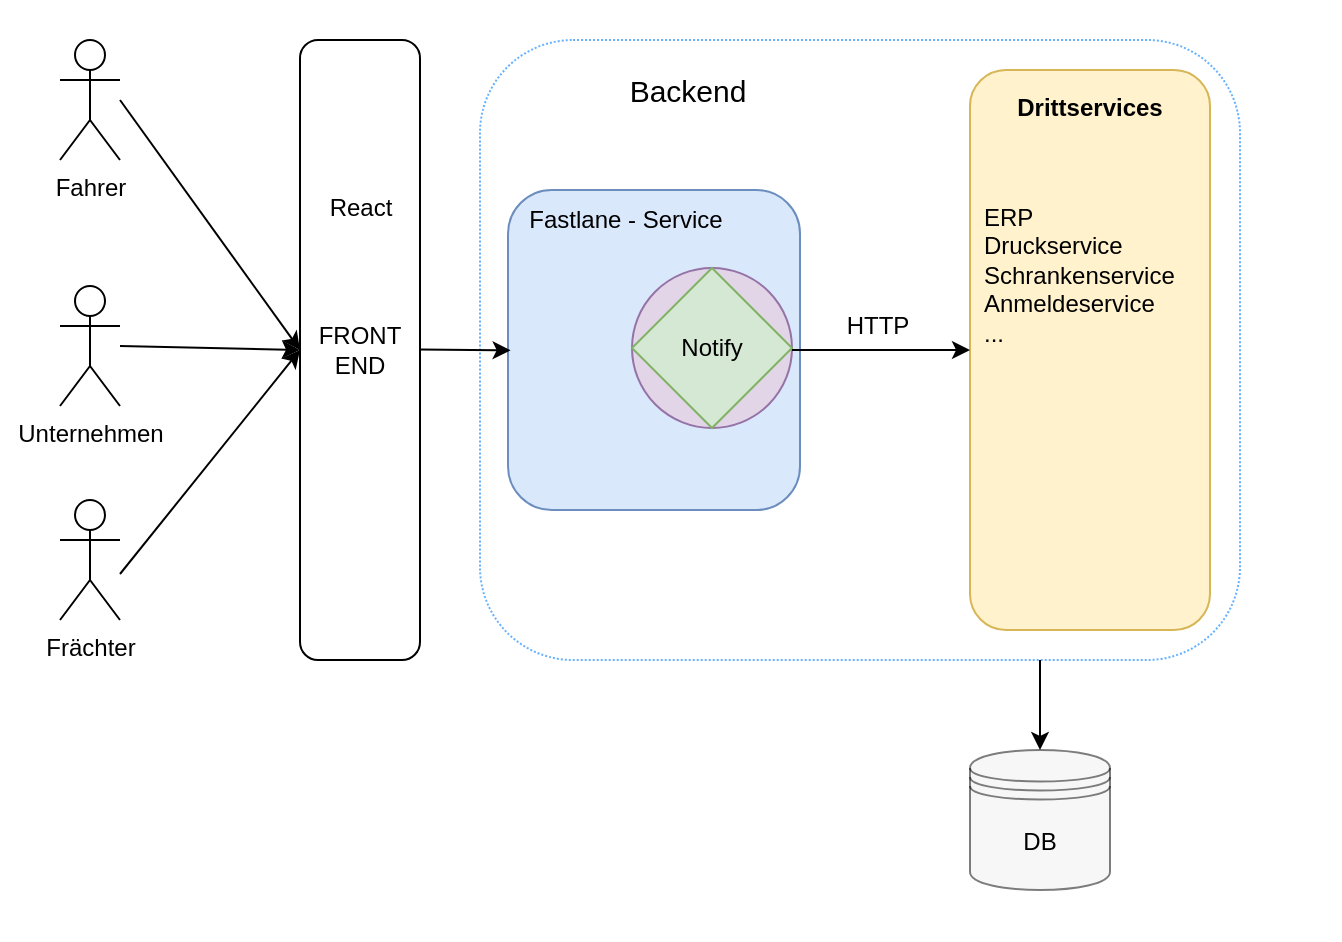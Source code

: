 <mxfile version="21.7.4" type="device">
  <diagram name="Seite-1" id="GtLHwQXiSzx-rs9cIBcj">
    <mxGraphModel dx="830" dy="444" grid="1" gridSize="10" guides="1" tooltips="1" connect="1" arrows="1" fold="1" page="1" pageScale="1" pageWidth="827" pageHeight="1169" math="0" shadow="0">
      <root>
        <mxCell id="0" />
        <mxCell id="1" parent="0" />
        <mxCell id="vXIWkFhCfLBZlv1aFd-6-11" value="" style="rounded=1;whiteSpace=wrap;html=1;strokeColor=none;" vertex="1" parent="1">
          <mxGeometry x="50" y="210" width="670" height="470" as="geometry" />
        </mxCell>
        <mxCell id="rw2DY65giYJcTBjvSFZJ-32" value="" style="rounded=1;whiteSpace=wrap;html=1;fillColor=none;dashed=1;dashPattern=1 1;strokeColor=#66B2FF;" parent="1" vertex="1">
          <mxGeometry x="290" y="230" width="380" height="310" as="geometry" />
        </mxCell>
        <mxCell id="vXIWkFhCfLBZlv1aFd-6-1" value="" style="rounded=1;whiteSpace=wrap;html=1;fillColor=#dae8fc;strokeColor=#6c8ebf;" vertex="1" parent="1">
          <mxGeometry x="304" y="305" width="146" height="160" as="geometry" />
        </mxCell>
        <mxCell id="rw2DY65giYJcTBjvSFZJ-1" value="DB" style="shape=datastore;whiteSpace=wrap;html=1;fillColor=#eff0f0;opacity=50;" parent="1" vertex="1">
          <mxGeometry x="535" y="585" width="70" height="70" as="geometry" />
        </mxCell>
        <mxCell id="rw2DY65giYJcTBjvSFZJ-8" value="Unternehmen" style="shape=umlActor;verticalLabelPosition=bottom;verticalAlign=top;html=1;outlineConnect=0;" parent="1" vertex="1">
          <mxGeometry x="80" y="353" width="30" height="60" as="geometry" />
        </mxCell>
        <mxCell id="rw2DY65giYJcTBjvSFZJ-9" value="Fahrer" style="shape=umlActor;verticalLabelPosition=bottom;verticalAlign=top;html=1;outlineConnect=0;" parent="1" vertex="1">
          <mxGeometry x="80" y="230" width="30" height="60" as="geometry" />
        </mxCell>
        <mxCell id="rw2DY65giYJcTBjvSFZJ-10" value="Frächter" style="shape=umlActor;verticalLabelPosition=bottom;verticalAlign=top;html=1;outlineConnect=0;" parent="1" vertex="1">
          <mxGeometry x="80" y="460" width="30" height="60" as="geometry" />
        </mxCell>
        <mxCell id="rw2DY65giYJcTBjvSFZJ-18" value="" style="group" parent="1" vertex="1" connectable="0">
          <mxGeometry x="555" y="265" width="110" height="260" as="geometry" />
        </mxCell>
        <mxCell id="rw2DY65giYJcTBjvSFZJ-53" value="" style="rounded=1;whiteSpace=wrap;html=1;fillColor=#fff2cc;strokeColor=#d6b656;" parent="rw2DY65giYJcTBjvSFZJ-18" vertex="1">
          <mxGeometry x="-20" y="-20" width="120" height="280" as="geometry" />
        </mxCell>
        <mxCell id="vXIWkFhCfLBZlv1aFd-6-8" value="&lt;b&gt;Drittservices&lt;/b&gt;" style="text;html=1;strokeColor=none;fillColor=none;align=center;verticalAlign=middle;whiteSpace=wrap;rounded=0;" vertex="1" parent="rw2DY65giYJcTBjvSFZJ-18">
          <mxGeometry x="10" y="-16" width="60" height="30" as="geometry" />
        </mxCell>
        <mxCell id="vXIWkFhCfLBZlv1aFd-6-9" value="ERP&lt;br&gt;Druckservice&lt;br&gt;Schrankenservice&lt;br&gt;Anmeldeservice&lt;br&gt;..." style="text;html=1;strokeColor=none;fillColor=none;align=left;verticalAlign=top;whiteSpace=wrap;rounded=0;" vertex="1" parent="rw2DY65giYJcTBjvSFZJ-18">
          <mxGeometry x="-15" y="40" width="125" height="65" as="geometry" />
        </mxCell>
        <mxCell id="rw2DY65giYJcTBjvSFZJ-22" value="" style="group" parent="1" vertex="1" connectable="0">
          <mxGeometry x="366" y="344" width="80" height="80" as="geometry" />
        </mxCell>
        <mxCell id="rw2DY65giYJcTBjvSFZJ-23" value="" style="ellipse;whiteSpace=wrap;html=1;aspect=fixed;fillColor=#e1d5e7;strokeColor=#9673a6;" parent="rw2DY65giYJcTBjvSFZJ-22" vertex="1">
          <mxGeometry width="80" height="80" as="geometry" />
        </mxCell>
        <mxCell id="rw2DY65giYJcTBjvSFZJ-24" value="Notify" style="rhombus;whiteSpace=wrap;html=1;fillColor=#d5e8d4;strokeColor=#82b366;" parent="rw2DY65giYJcTBjvSFZJ-22" vertex="1">
          <mxGeometry width="80" height="80" as="geometry" />
        </mxCell>
        <mxCell id="rw2DY65giYJcTBjvSFZJ-28" value="FRONT&lt;br&gt;END" style="rounded=1;whiteSpace=wrap;html=1;strokeColor=#000000;fillColor=none;" parent="1" vertex="1">
          <mxGeometry x="200" y="230" width="60" height="310" as="geometry" />
        </mxCell>
        <mxCell id="rw2DY65giYJcTBjvSFZJ-34" value="&lt;font style=&quot;font-size: 15px;&quot;&gt;Backend&lt;/font&gt;" style="text;html=1;strokeColor=none;fillColor=none;align=center;verticalAlign=middle;whiteSpace=wrap;rounded=0;" parent="1" vertex="1">
          <mxGeometry x="364" y="240" width="60" height="30" as="geometry" />
        </mxCell>
        <mxCell id="rw2DY65giYJcTBjvSFZJ-42" value="" style="endArrow=classic;html=1;rounded=0;exitX=1;exitY=0.5;exitDx=0;exitDy=0;entryX=0.009;entryY=0.501;entryDx=0;entryDy=0;entryPerimeter=0;" parent="1" edge="1" target="vXIWkFhCfLBZlv1aFd-6-1">
          <mxGeometry width="50" height="50" relative="1" as="geometry">
            <mxPoint x="260" y="384.76" as="sourcePoint" />
            <mxPoint x="300" y="385" as="targetPoint" />
          </mxGeometry>
        </mxCell>
        <mxCell id="rw2DY65giYJcTBjvSFZJ-46" value="" style="endArrow=classic;html=1;rounded=0;entryX=0;entryY=0.5;entryDx=0;entryDy=0;" parent="1" target="rw2DY65giYJcTBjvSFZJ-28" edge="1">
          <mxGeometry width="50" height="50" relative="1" as="geometry">
            <mxPoint x="110" y="260" as="sourcePoint" />
            <mxPoint x="160" y="210" as="targetPoint" />
          </mxGeometry>
        </mxCell>
        <mxCell id="rw2DY65giYJcTBjvSFZJ-49" value="" style="endArrow=classic;html=1;rounded=0;entryX=0;entryY=0.5;entryDx=0;entryDy=0;" parent="1" target="rw2DY65giYJcTBjvSFZJ-28" edge="1">
          <mxGeometry width="50" height="50" relative="1" as="geometry">
            <mxPoint x="110" y="383" as="sourcePoint" />
            <mxPoint x="160" y="340" as="targetPoint" />
          </mxGeometry>
        </mxCell>
        <mxCell id="rw2DY65giYJcTBjvSFZJ-51" value="" style="endArrow=classic;html=1;rounded=0;entryX=0;entryY=0.5;entryDx=0;entryDy=0;" parent="1" target="rw2DY65giYJcTBjvSFZJ-28" edge="1">
          <mxGeometry width="50" height="50" relative="1" as="geometry">
            <mxPoint x="110" y="497" as="sourcePoint" />
            <mxPoint x="160" y="447" as="targetPoint" />
          </mxGeometry>
        </mxCell>
        <mxCell id="rw2DY65giYJcTBjvSFZJ-52" value="" style="endArrow=classic;html=1;rounded=0;entryX=0.5;entryY=0;entryDx=0;entryDy=0;" parent="1" target="rw2DY65giYJcTBjvSFZJ-1" edge="1">
          <mxGeometry width="50" height="50" relative="1" as="geometry">
            <mxPoint x="570" y="540" as="sourcePoint" />
            <mxPoint x="620" y="490" as="targetPoint" />
          </mxGeometry>
        </mxCell>
        <mxCell id="rw2DY65giYJcTBjvSFZJ-54" value="React" style="shape=image;html=1;verticalAlign=top;verticalLabelPosition=bottom;labelBackgroundColor=#ffffff;imageAspect=0;aspect=fixed;image=https://cdn1.iconfinder.com/data/icons/ionicons-fill-vol-2/512/logo-react-128.png" parent="1" vertex="1">
          <mxGeometry x="210" y="260" width="40" height="40" as="geometry" />
        </mxCell>
        <mxCell id="rw2DY65giYJcTBjvSFZJ-55" value="" style="shape=image;html=1;verticalAlign=top;verticalLabelPosition=bottom;labelBackgroundColor=#ffffff;imageAspect=0;aspect=fixed;image=https://cdn2.iconfinder.com/data/icons/boxicons-logos/24/bxl-spring-boot-128.png" parent="1" vertex="1">
          <mxGeometry x="310" y="231" width="48" height="48" as="geometry" />
        </mxCell>
        <mxCell id="vXIWkFhCfLBZlv1aFd-6-5" value="HTTP" style="text;html=1;strokeColor=none;fillColor=none;align=center;verticalAlign=middle;whiteSpace=wrap;rounded=0;" vertex="1" parent="1">
          <mxGeometry x="459" y="358" width="60" height="30" as="geometry" />
        </mxCell>
        <mxCell id="vXIWkFhCfLBZlv1aFd-6-6" value="Fastlane - Service" style="text;html=1;strokeColor=none;fillColor=none;align=center;verticalAlign=middle;whiteSpace=wrap;rounded=0;" vertex="1" parent="1">
          <mxGeometry x="310" y="305" width="106" height="30" as="geometry" />
        </mxCell>
        <mxCell id="vXIWkFhCfLBZlv1aFd-6-7" value="" style="endArrow=classic;html=1;rounded=0;entryX=0;entryY=0.5;entryDx=0;entryDy=0;" edge="1" parent="1" target="rw2DY65giYJcTBjvSFZJ-53">
          <mxGeometry width="50" height="50" relative="1" as="geometry">
            <mxPoint x="446" y="385" as="sourcePoint" />
            <mxPoint x="496" y="335" as="targetPoint" />
          </mxGeometry>
        </mxCell>
      </root>
    </mxGraphModel>
  </diagram>
</mxfile>
